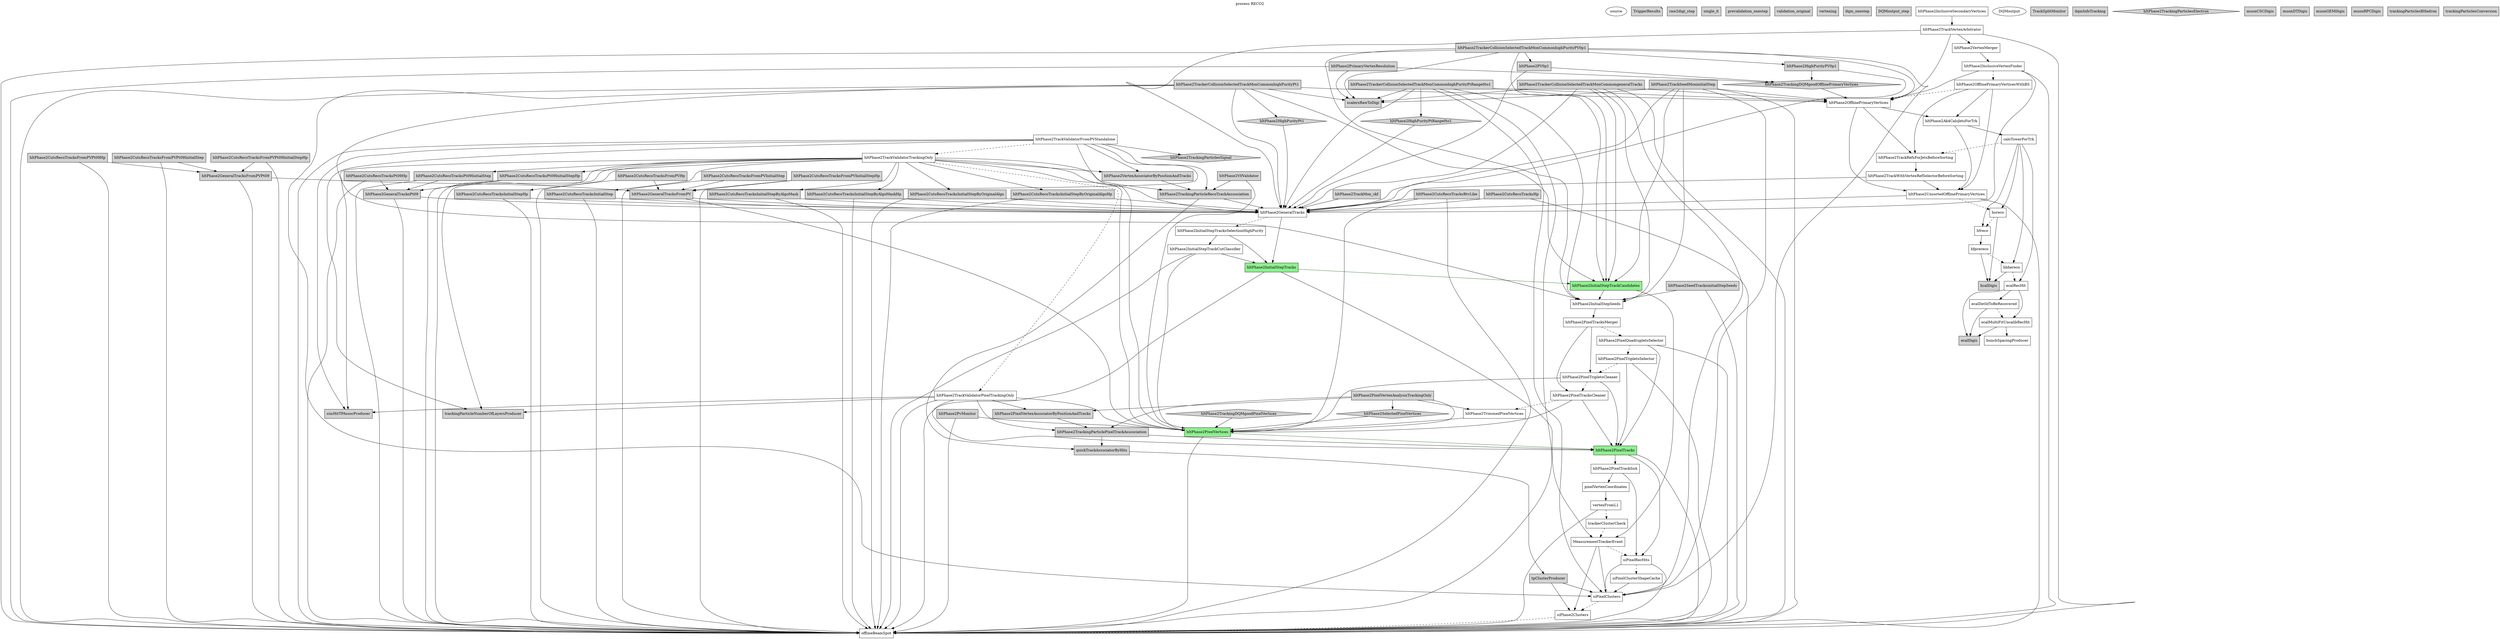digraph RECO2 {
graph [
label="process RECO2", labelloc=top];
0[color=black, fillcolor=white, label=source, shape=oval, style=filled, tooltip=PoolSource];
1[color=black, fillcolor=lightgrey, label=TriggerResults, shape=note, style=filled, tooltip=TriggerResultInserter];
2[color=black, fillcolor=lightgrey, label=raw2digi_step, shape=box, style=filled, tooltip=PathStatusInserter];
3[color=black, fillcolor=lightgrey, label=single_it, shape=box, style=filled, tooltip=PathStatusInserter];
4[color=black, fillcolor=lightgrey, label=prevalidation_onestep, shape=box, style=filled, tooltip=PathStatusInserter];
5[color=black, fillcolor=lightgrey, label=validation_original, shape=box, style=filled, tooltip=PathStatusInserter];
6[color=black, fillcolor=lightgrey, label=vertexing, shape=box, style=filled, tooltip=PathStatusInserter];
7[color=black, fillcolor=lightgrey, label=dqm_onestep, shape=box, style=filled, tooltip=EndPathStatusInserter];
8[color=black, fillcolor=lightgrey, label=DQMoutput_step, shape=box, style=filled, tooltip=EndPathStatusInserter];
9[color=black, fillcolor=white, label=offlineBeamSpot, shape=box, style=filled, tooltip=BeamSpotProducer];
10[color=black, fillcolor=white, label=siPhase2Clusters, shape=box, style=filled, tooltip=Phase2TrackerClusterizer];
11[color=black, fillcolor=white, label=siPixelClusters, shape=box, style=filled, tooltip=SiPixelClusterProducer];
12[color=black, fillcolor=white, label=siPixelClusterShapeCache, shape=box, style=filled, tooltip=SiPixelClusterShapeCacheProducer];
13[color=black, fillcolor=white, label=siPixelRecHits, shape=box, style=filled, tooltip=SiPixelRecHitSoAFromLegacy];
14[color=black, fillcolor=white, label=MeasurementTrackerEvent, shape=box, style=filled, tooltip=MeasurementTrackerEventProducer];
15[color=black, fillcolor=white, label=trackerClusterCheck, shape=box, style=filled, tooltip=ClusterCheckerEDProducer];
16[color=black, fillcolor=white, label=vertexFromL1, shape=box, style=filled, tooltip=L1ToVertex];
17[color=black, fillcolor=white, label=pixelVertexCoordinates, shape=box, style=filled, tooltip=PixelVertexCoordinates];
18[color=black, fillcolor=white, label=hltPhase2PixelTrackSoA, shape=box, style=filled, tooltip=CAHitNtupletCUDA];
19[color=black, fillcolor=lightgreen, label=hltPhase2PixelTracks, shape=box, style=filled, tooltip=PixelTrackProducerFromSoA];
20[color=black, fillcolor=lightgreen, label=hltPhase2PixelVertices, shape=box, style=filled, tooltip=PixelVertexProducer];
21[color=black, fillcolor=white, label=hltPhase2TrimmedPixelVertices, shape=box, style=filled, tooltip=PixelVertexCollectionTrimmer];
22[color=black, fillcolor=white, label=hltPhase2PixelTracksCleaner, shape=box, style=filled, tooltip=TrackWithVertexSelector];
23[color=black, fillcolor=white, label=hltPhase2PixelTripletsCleaner, shape=box, style=filled, tooltip=TrackWithVertexSelector];
24[color=black, fillcolor=white, label=hltPhase2PixelTripletsSelector, shape=box, style=filled, tooltip=RecoTrackViewRefSelector];
25[color=black, fillcolor=white, label=hltPhase2PixelQuadrupletsSelector, shape=box, style=filled, tooltip=RecoTrackViewRefSelector];
26[color=black, fillcolor=white, label=hltPhase2PixelTracksMerger, shape=box, style=filled, tooltip=TrackListMerger];
27[color=black, fillcolor=white, label=hltPhase2InitialStepSeeds, shape=box, style=filled, tooltip=SeedGeneratorFromProtoTracksEDProducer];
28[color=black, fillcolor=lightgreen, label=hltPhase2InitialStepTrackCandidates, shape=box, style=filled, tooltip=CkfTrackCandidateMaker];
29[color=black, fillcolor=lightgreen, label=hltPhase2InitialStepTracks, shape=box, style=filled, tooltip=TrackProducer];
30[color=black, fillcolor=white, label=hltPhase2InitialStepTrackCutClassifier, shape=box, style=filled, tooltip=TrackCutClassifier];
31[color=black, fillcolor=white, label=hltPhase2InitialStepTracksSelectionHighPurity, shape=box, style=filled, tooltip=TrackCollectionFilterCloner];
32[color=black, fillcolor=white, label=hltPhase2GeneralTracks, shape=box, style=filled, tooltip=TrackListMerger];
33[color=black, fillcolor=white, label=hltPhase2TrackValidatorPixelTrackingOnly, shape=box, style=filled, tooltip=MultiTrackValidator];
34[color=black, fillcolor=white, label=hltPhase2TrackValidatorTrackingOnly, shape=box, style=filled, tooltip=MultiTrackValidator];
35[color=black, fillcolor=white, label=hltPhase2TrackValidatorFromPVStandalone, shape=box, style=filled, tooltip=MultiTrackValidator];
36[color=black, fillcolor=white, label=bunchSpacingProducer, shape=box, style=filled, tooltip=BunchSpacingProducer];
37[color=black, fillcolor=white, label=ecalMultiFitUncalibRecHit, shape=box, style=filled, tooltip=EcalUncalibRecHitProducer];
38[color=black, fillcolor=white, label=ecalDetIdToBeRecovered, shape=box, style=filled, tooltip=EcalDetIdToBeRecoveredProducer];
39[color=black, fillcolor=white, label=ecalRecHit, shape=box, style=filled, tooltip=EcalRecHitProducer];
40[color=black, fillcolor=white, label=hbhereco, shape=box, style=filled, tooltip=HBHEPhase1Reconstructor];
41[color=black, fillcolor=white, label=hfprereco, shape=box, style=filled, tooltip=HFPreReconstructor];
42[color=black, fillcolor=white, label=hfreco, shape=box, style=filled, tooltip=HFPhase1Reconstructor];
43[color=black, fillcolor=white, label=horeco, shape=box, style=filled, tooltip=HcalHitReconstructor];
44[color=black, fillcolor=white, label=hltPhase2UnsortedOfflinePrimaryVertices, shape=box, style=filled, tooltip=PrimaryVertexProducer];
45[color=black, fillcolor=white, label=hltPhase2TrackWithVertexRefSelectorBeforeSorting, shape=box, style=filled, tooltip=TrackWithVertexRefSelector];
46[color=black, fillcolor=white, label=hltPhase2TrackRefsForJetsBeforeSorting, shape=box, style=filled, tooltip=ChargedRefCandidateProducer];
47[color=black, fillcolor=white, label=caloTowerForTrk, shape=box, style=filled, tooltip=CaloTowersCreator];
48[color=black, fillcolor=white, label=hltPhase2Ak4CaloJetsForTrk, shape=box, style=filled, tooltip=FastjetJetProducer];
49[color=black, fillcolor=white, label=hltPhase2OfflinePrimaryVertices, shape=box, style=filled, tooltip=RecoChargedRefCandidatePrimaryVertexSorter];
50[color=black, fillcolor=white, label=hltPhase2OfflinePrimaryVerticesWithBS, shape=box, style=filled, tooltip=RecoChargedRefCandidatePrimaryVertexSorter];
51[color=black, fillcolor=white, label=hltPhase2InclusiveVertexFinder, shape=box, style=filled, tooltip=InclusiveVertexFinder];
52[color=black, fillcolor=white, label=hltPhase2VertexMerger, shape=box, style=filled, tooltip=VertexMerger];
53[color=black, fillcolor=white, label=hltPhase2TrackVertexArbitrator, shape=box, style=filled, tooltip=TrackVertexArbitrator];
54[color=black, fillcolor=white, label=hltPhase2InclusiveSecondaryVertices, shape=box, style=filled, tooltip=VertexMerger];
55[color=black, fillcolor=white, label=DQMoutput, shape=oval, style=filled, tooltip=DQMRootOutputModule];
56[color=black, fillcolor=lightgrey, label=TrackSplitMonitor, shape=box, style=filled, tooltip=TrackSplittingMonitor];
57[color=black, fillcolor=lightgrey, label=dqmInfoTracking, shape=box, style=filled, tooltip=DQMEventInfo];
58[color=black, fillcolor=lightgrey, label=ecalDigis, shape=box, style=filled, tooltip=EcalRawToDigi];
59[color=black, fillcolor=lightgrey, label=hcalDigis, shape=box, style=filled, tooltip=HcalRawToDigi];
60[color=black, fillcolor=lightgrey, label=hltPhase2CutsRecoTracksBtvLike, shape=box, style=filled, tooltip=RecoTrackViewRefSelector];
61[color=black, fillcolor=lightgrey, label=hltPhase2CutsRecoTracksFromPVHp, shape=box, style=filled, tooltip=RecoTrackViewRefSelector];
62[color=black, fillcolor=lightgrey, label=hltPhase2CutsRecoTracksFromPVInitialStep, shape=box, style=filled, tooltip=RecoTrackViewRefSelector];
63[color=black, fillcolor=lightgrey, label=hltPhase2CutsRecoTracksFromPVInitialStepHp, shape=box, style=filled, tooltip=RecoTrackViewRefSelector];
64[color=black, fillcolor=lightgrey, label=hltPhase2CutsRecoTracksFromPVPt09Hp, shape=box, style=filled, tooltip=RecoTrackViewRefSelector];
65[color=black, fillcolor=lightgrey, label=hltPhase2CutsRecoTracksFromPVPt09InitialStep, shape=box, style=filled, tooltip=RecoTrackViewRefSelector];
66[color=black, fillcolor=lightgrey, label=hltPhase2CutsRecoTracksFromPVPt09InitialStepHp, shape=box, style=filled, tooltip=RecoTrackViewRefSelector];
67[color=black, fillcolor=lightgrey, label=hltPhase2CutsRecoTracksHp, shape=box, style=filled, tooltip=RecoTrackViewRefSelector];
68[color=black, fillcolor=lightgrey, label=hltPhase2CutsRecoTracksInitialStep, shape=box, style=filled, tooltip=RecoTrackViewRefSelector];
69[color=black, fillcolor=lightgrey, label=hltPhase2CutsRecoTracksInitialStepByAlgoMask, shape=box, style=filled, tooltip=RecoTrackViewRefSelector];
70[color=black, fillcolor=lightgrey, label=hltPhase2CutsRecoTracksInitialStepByAlgoMaskHp, shape=box, style=filled, tooltip=RecoTrackViewRefSelector];
71[color=black, fillcolor=lightgrey, label=hltPhase2CutsRecoTracksInitialStepByOriginalAlgo, shape=box, style=filled, tooltip=RecoTrackViewRefSelector];
72[color=black, fillcolor=lightgrey, label=hltPhase2CutsRecoTracksInitialStepByOriginalAlgoHp, shape=box, style=filled, tooltip=RecoTrackViewRefSelector];
73[color=black, fillcolor=lightgrey, label=hltPhase2CutsRecoTracksInitialStepHp, shape=box, style=filled, tooltip=RecoTrackViewRefSelector];
74[color=black, fillcolor=lightgrey, label=hltPhase2CutsRecoTracksPt09Hp, shape=box, style=filled, tooltip=RecoTrackViewRefSelector];
75[color=black, fillcolor=lightgrey, label=hltPhase2CutsRecoTracksPt09InitialStep, shape=box, style=filled, tooltip=RecoTrackViewRefSelector];
76[color=black, fillcolor=lightgrey, label=hltPhase2CutsRecoTracksPt09InitialStepHp, shape=box, style=filled, tooltip=RecoTrackViewRefSelector];
77[color=black, fillcolor=lightgrey, label=hltPhase2GeneralTracksFromPV, shape=box, style=filled, tooltip=TrackWithVertexRefSelector];
78[color=black, fillcolor=lightgrey, label=hltPhase2GeneralTracksFromPVPt09, shape=box, style=filled, tooltip=RecoTrackViewRefSelector];
79[color=black, fillcolor=lightgrey, label=hltPhase2GeneralTracksPt09, shape=box, style=filled, tooltip=RecoTrackViewRefSelector];
80[color=black, fillcolor=lightgrey, label=hltPhase2HighPurityPV0p1, shape=box, style=filled, tooltip=TrackWithVertexSelector];
81[color=black, fillcolor=lightgrey, label=hltPhase2HighPurityPt1, shape=diamond, style=filled, tooltip=TrackSelector];
82[color=black, fillcolor=lightgrey, label=hltPhase2HighPurityPtRange0to1, shape=diamond, style=filled, tooltip=TrackSelector];
83[color=black, fillcolor=lightgrey, label=hltPhase2PV0p1, shape=box, style=filled, tooltip=TrackWithVertexSelector];
84[color=black, fillcolor=lightgrey, label=hltPhase2PixelVertexAnalysisTrackingOnly, shape=box, style=filled, tooltip=PrimaryVertexAnalyzer4PUSlimmed];
85[color=black, fillcolor=lightgrey, label=hltPhase2PixelVertexAssociatorByPositionAndTracks, shape=box, style=filled, tooltip=VertexAssociatorByPositionAndTracksProducer];
86[color=black, fillcolor=lightgrey, label=hltPhase2PrimaryVertexResolution, shape=box, style=filled, tooltip=PrimaryVertexResolution];
87[color=black, fillcolor=lightgrey, label=hltPhase2PvMonitor, shape=box, style=filled, tooltip=PrimaryVertexMonitor];
88[color=black, fillcolor=lightgrey, label=hltPhase2SeedTracksinitialStepSeeds, shape=box, style=filled, tooltip=TrackFromSeedProducer];
89[color=black, fillcolor=lightgrey, label=hltPhase2SelectedPixelVertices, shape=diamond, style=filled, tooltip=VertexSelector];
90[color=black, fillcolor=lightgrey, label=hltPhase2TrackMon_ckf, shape=box, style=filled, tooltip=TrackEfficiencyMonitor];
91[color=black, fillcolor=lightgrey, label=hltPhase2TrackSeedMoninitialStep, shape=box, style=filled, tooltip=TrackingMonitor];
92[color=black, fillcolor=lightgrey, label=hltPhase2TrackerCollisionSelectedTrackMonCommongeneralTracks, shape=box, style=filled, tooltip=TrackingMonitor];
93[color=black, fillcolor=lightgrey, label=hltPhase2TrackerCollisionSelectedTrackMonCommonhighPurityPV0p1, shape=box, style=filled, tooltip=TrackingMonitor];
94[color=black, fillcolor=lightgrey, label=hltPhase2TrackerCollisionSelectedTrackMonCommonhighPurityPt1, shape=box, style=filled, tooltip=TrackingMonitor];
95[color=black, fillcolor=lightgrey, label=hltPhase2TrackerCollisionSelectedTrackMonCommonhighPurityPtRange0to1, shape=box, style=filled, tooltip=TrackingMonitor];
96[color=black, fillcolor=lightgrey, label=hltPhase2TrackingDQMgoodOfflinePrimaryVertices, shape=diamond, style=filled, tooltip=VertexSelector];
97[color=black, fillcolor=lightgrey, label=hltPhase2TrackingDQMgoodPixelVertices, shape=diamond, style=filled, tooltip=VertexSelector];
98[color=black, fillcolor=lightgrey, label=hltPhase2TrackingParticlePixelTrackAsssociation, shape=box, style=filled, tooltip=TrackAssociatorEDProducer];
99[color=black, fillcolor=lightgrey, label=hltPhase2TrackingParticleRecoTrackAsssociation, shape=box, style=filled, tooltip=TrackAssociatorEDProducer];
100[color=black, fillcolor=lightgrey, label=hltPhase2TrackingParticlesElectron, shape=diamond, style=filled, tooltip=TrackingParticleRefSelector];
101[color=black, fillcolor=lightgrey, label=hltPhase2TrackingParticlesSignal, shape=diamond, style=filled, tooltip=TrackingParticleRefSelector];
102[color=black, fillcolor=lightgrey, label=hltPhase2V0Validator, shape=box, style=filled, tooltip=V0Validator];
103[color=black, fillcolor=lightgrey, label=hltPhase2VertexAssociatorByPositionAndTracks, shape=box, style=filled, tooltip=VertexAssociatorByPositionAndTracksProducer];
104[color=black, fillcolor=lightgrey, label=muonCSCDigis, shape=box, style=filled, tooltip=CSCDCCUnpacker];
105[color=black, fillcolor=lightgrey, label=muonDTDigis, shape=box, style=filled, tooltip=DTuROSRawToDigi];
106[color=black, fillcolor=lightgrey, label=muonGEMDigis, shape=box, style=filled, tooltip=GEMRawToDigiModule];
107[color=black, fillcolor=lightgrey, label=muonRPCDigis, shape=box, style=filled, tooltip=RPCUnpackingModule];
108[color=black, fillcolor=lightgrey, label=quickTrackAssociatorByHits, shape=box, style=filled, tooltip=QuickTrackAssociatorByHitsProducer];
109[color=black, fillcolor=lightgrey, label=scalersRawToDigi, shape=box, style=filled, tooltip=ScalersRawToDigi];
110[color=black, fillcolor=lightgrey, label=simHitTPAssocProducer, shape=box, style=filled, tooltip=SimHitTPAssociationProducer];
111[color=black, fillcolor=lightgrey, label=tpClusterProducer, shape=box, style=filled, tooltip=ClusterTPAssociationProducer];
112[color=black, fillcolor=lightgrey, label=trackingParticleNumberOfLayersProducer, shape=box, style=filled, tooltip=TrackingParticleNumberOfLayersProducer];
113[color=black, fillcolor=lightgrey, label=trackingParticlesBHadron, shape=box, style=filled, tooltip=TrackingParticleBHadronRefSelector];
114[color=black, fillcolor=lightgrey, label=trackingParticlesConversion, shape=box, style=filled, tooltip=TrackingParticleConversionRefSelector];
10 -> 9[style=dashed];
11 -> 10[style=dashed];
12 -> 11;
13 -> 9;
13 -> 11;
13 -> 12[style=dashed];
14 -> 11;
14 -> 10;
14 -> 13[style=dashed];
15 -> 14[style=dashed];
16 -> 9;
16 -> 15[style=dashed];
17 -> 16;
18 -> 13;
18 -> 17;
19 -> 9;
19 -> 18;
19 -> 13;
20 -> 19[color=darkgreen];
20 -> 9;
21 -> 20;
22 -> 19;
22 -> 20;
22 -> 21[style=dashed];
23 -> 19;
23 -> 20;
23 -> 22[style=dashed];
24 -> 19;
24 -> 9;
24 -> 23[style=dashed];
25 -> 19;
25 -> 9;
25 -> 24[style=dashed];
26 -> 22;
26 -> 23;
26 -> 25[style=dashed];
27 -> 26;
28 -> 14;
28 -> 27;
29 -> 14;
29 -> 9;
29 -> 28[color=darkgreen];
30 -> 29;
30 -> 9;
30 -> 20;
31 -> 29;
31 -> 30;
32 -> 29;
32 -> 31[style=dashed];
33 -> 19;
33 -> 9;
33 -> 112;
33 -> 20;
33 -> 85;
33 -> 110;
33 -> 98;
34 -> 32;
34 -> 68;
34 -> 73;
34 -> 71;
34 -> 72;
34 -> 69;
34 -> 70;
34 -> 75;
34 -> 76;
34 -> 9;
34 -> 112;
34 -> 20;
34 -> 103;
34 -> 110;
34 -> 99;
34 -> 33[style=dashed];
35 -> 101;
35 -> 77;
35 -> 9;
35 -> 112;
35 -> 20;
35 -> 103;
35 -> 110;
35 -> 99;
35 -> 34[style=dashed];
37 -> 58;
37 -> 36;
38 -> 58;
38 -> 37[style=dashed];
39 -> 37;
39 -> 38;
39 -> 58;
40 -> 59;
40 -> 39[style=dashed];
41 -> 59;
41 -> 40[style=dashed];
42 -> 41;
43 -> 59;
43 -> 42[style=dashed];
44 -> 32;
44 -> 9;
44 -> 43[style=dashed];
45 -> 32;
45 -> 44;
46 -> 45;
47 -> 40;
47 -> 43;
47 -> 42;
47 -> 39;
47 -> 46[style=dashed];
48 -> 44;
48 -> 47;
49 -> 46;
49 -> 44;
49 -> 48;
50 -> 46;
50 -> 44;
50 -> 48;
50 -> 49[style=dashed];
51 -> 9;
51 -> 49;
51 -> 32;
51 -> 50[style=dashed];
52 -> 51;
53 -> 49;
53 -> 52;
53 -> 9;
53 -> 32;
54 -> 53;
60 -> 32;
60 -> 9;
60 -> 20;
61 -> 77;
61 -> 9;
62 -> 77;
62 -> 9;
63 -> 77;
63 -> 9;
64 -> 78;
64 -> 9;
65 -> 78;
65 -> 9;
66 -> 78;
66 -> 9;
67 -> 32;
67 -> 9;
68 -> 32;
68 -> 9;
69 -> 32;
69 -> 9;
70 -> 32;
70 -> 9;
71 -> 32;
71 -> 9;
72 -> 32;
72 -> 9;
73 -> 32;
73 -> 9;
74 -> 79;
74 -> 9;
75 -> 79;
75 -> 9;
76 -> 79;
76 -> 9;
77 -> 32;
77 -> 20;
78 -> 77;
78 -> 9;
79 -> 32;
79 -> 9;
80 -> 32;
80 -> 96;
81 -> 32;
82 -> 32;
83 -> 32;
83 -> 96;
84 -> 98;
84 -> 85;
84 -> 20;
84 -> 89;
84 -> 21;
85 -> 98;
86 -> 96;
86 -> 9;
86 -> 109;
87 -> 20;
87 -> 9;
88 -> 27;
88 -> 9;
89 -> 20;
90 -> 32;
91 -> 9;
91 -> 49;
91 -> 109;
91 -> 32;
91 -> 28;
91 -> 27;
91 -> 11;
92 -> 109;
92 -> 9;
92 -> 49;
92 -> 32;
92 -> 28;
92 -> 27;
92 -> 11;
93 -> 109;
93 -> 9;
93 -> 49;
93 -> 83;
93 -> 80;
93 -> 28;
93 -> 27;
93 -> 11;
94 -> 109;
94 -> 9;
94 -> 49;
94 -> 32;
94 -> 81;
94 -> 28;
94 -> 27;
94 -> 11;
95 -> 109;
95 -> 9;
95 -> 49;
95 -> 32;
95 -> 82;
95 -> 28;
95 -> 27;
95 -> 11;
96 -> 49;
97 -> 20;
98 -> 19;
98 -> 108;
99 -> 32;
99 -> 108;
102 -> 99;
102 -> 20;
103 -> 99;
108 -> 111;
111 -> 11;
111 -> 10;
}
